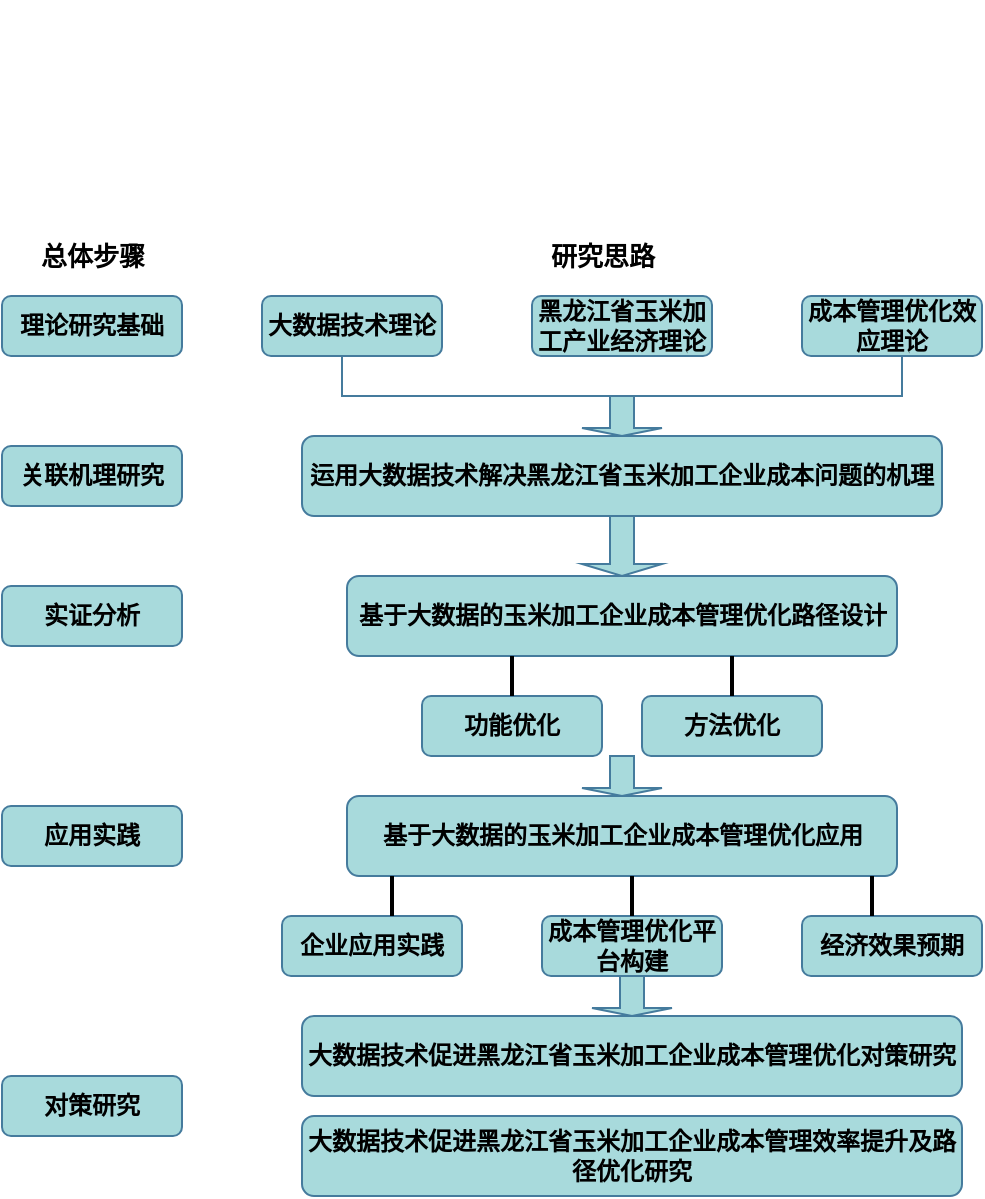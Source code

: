 <mxfile version="14.8.0" type="github">
  <diagram id="tmGPoq_MCGh_v181JqAP" name="Page-1">
    <mxGraphModel dx="596" dy="300" grid="1" gridSize="10" guides="1" tooltips="1" connect="1" arrows="1" fold="1" page="1" pageScale="1" pageWidth="1169" pageHeight="826" background="#FFFFFF" math="0" shadow="0">
      <root>
        <mxCell id="0" />
        <mxCell id="1" parent="0" />
        <mxCell id="yKKix5dLRKsVM_cUCswI-7" value="&lt;b&gt;运用大数据技术解决黑龙江省玉米加工企业成本问题的机理&lt;/b&gt;" style="rounded=1;whiteSpace=wrap;html=1;fillColor=#A8DADC;strokeColor=#457B9D;" vertex="1" parent="1">
          <mxGeometry x="160" y="460" width="320" height="40" as="geometry" />
        </mxCell>
        <mxCell id="yKKix5dLRKsVM_cUCswI-8" style="edgeStyle=none;rounded=0;orthogonalLoop=1;jettySize=auto;html=1;exitX=0.5;exitY=1;exitDx=0;exitDy=0;labelBackgroundColor=#F1FAEE;strokeColor=#457B9D;" edge="1" parent="1">
          <mxGeometry relative="1" as="geometry">
            <mxPoint x="150" y="290" as="sourcePoint" />
            <mxPoint x="150" y="290" as="targetPoint" />
          </mxGeometry>
        </mxCell>
        <mxCell id="yKKix5dLRKsVM_cUCswI-9" style="edgeStyle=none;rounded=0;orthogonalLoop=1;jettySize=auto;html=1;exitX=0.5;exitY=0;exitDx=0;exitDy=0;labelBackgroundColor=#F1FAEE;strokeColor=#457B9D;" edge="1" parent="1">
          <mxGeometry relative="1" as="geometry">
            <mxPoint x="150" y="250" as="sourcePoint" />
            <mxPoint x="150" y="250" as="targetPoint" />
          </mxGeometry>
        </mxCell>
        <mxCell id="yKKix5dLRKsVM_cUCswI-10" style="edgeStyle=none;rounded=0;orthogonalLoop=1;jettySize=auto;html=1;exitX=0.5;exitY=1;exitDx=0;exitDy=0;labelBackgroundColor=#F1FAEE;strokeColor=#457B9D;" edge="1" parent="1" source="yKKix5dLRKsVM_cUCswI-7" target="yKKix5dLRKsVM_cUCswI-7">
          <mxGeometry relative="1" as="geometry" />
        </mxCell>
        <mxCell id="yKKix5dLRKsVM_cUCswI-11" style="edgeStyle=none;rounded=0;orthogonalLoop=1;jettySize=auto;html=1;exitX=0.5;exitY=0;exitDx=0;exitDy=0;labelBackgroundColor=#F1FAEE;strokeColor=#457B9D;" edge="1" parent="1" source="yKKix5dLRKsVM_cUCswI-7" target="yKKix5dLRKsVM_cUCswI-7">
          <mxGeometry relative="1" as="geometry" />
        </mxCell>
        <mxCell id="yKKix5dLRKsVM_cUCswI-16" value="&lt;b&gt;基于大数据的玉米加工企业成本管理优化路径设计&lt;/b&gt;" style="rounded=1;whiteSpace=wrap;html=1;fillColor=#A8DADC;strokeColor=#457B9D;" vertex="1" parent="1">
          <mxGeometry x="182.5" y="530" width="275" height="40" as="geometry" />
        </mxCell>
        <mxCell id="yKKix5dLRKsVM_cUCswI-19" style="edgeStyle=orthogonalEdgeStyle;curved=0;rounded=1;sketch=0;orthogonalLoop=1;jettySize=auto;html=1;exitX=0.5;exitY=1;exitDx=0;exitDy=0;strokeColor=#457B9D;fillColor=#A8DADC;" edge="1" parent="1" source="yKKix5dLRKsVM_cUCswI-7" target="yKKix5dLRKsVM_cUCswI-7">
          <mxGeometry relative="1" as="geometry" />
        </mxCell>
        <mxCell id="yKKix5dLRKsVM_cUCswI-21" style="edgeStyle=orthogonalEdgeStyle;curved=0;rounded=1;sketch=0;orthogonalLoop=1;jettySize=auto;html=1;exitX=0.5;exitY=1;exitDx=0;exitDy=0;strokeColor=#457B9D;fillColor=#A8DADC;" edge="1" parent="1">
          <mxGeometry relative="1" as="geometry">
            <mxPoint x="150" y="290" as="sourcePoint" />
            <mxPoint x="150" y="290" as="targetPoint" />
          </mxGeometry>
        </mxCell>
        <mxCell id="yKKix5dLRKsVM_cUCswI-23" value="&lt;b&gt;功能优化&lt;/b&gt;" style="rounded=1;whiteSpace=wrap;html=1;sketch=0;strokeColor=#457B9D;fillColor=#A8DADC;" vertex="1" parent="1">
          <mxGeometry x="220" y="590" width="90" height="30" as="geometry" />
        </mxCell>
        <mxCell id="yKKix5dLRKsVM_cUCswI-24" value="&lt;b&gt;方法优化&lt;/b&gt;" style="rounded=1;whiteSpace=wrap;html=1;sketch=0;strokeColor=#457B9D;fillColor=#A8DADC;" vertex="1" parent="1">
          <mxGeometry x="330" y="590" width="90" height="30" as="geometry" />
        </mxCell>
        <mxCell id="yKKix5dLRKsVM_cUCswI-25" value="&lt;b&gt;基于大数据的玉米加工企业成本管理优化应用&lt;/b&gt;" style="rounded=1;whiteSpace=wrap;html=1;fillColor=#A8DADC;strokeColor=#457B9D;" vertex="1" parent="1">
          <mxGeometry x="182.5" y="640" width="275" height="40" as="geometry" />
        </mxCell>
        <mxCell id="yKKix5dLRKsVM_cUCswI-26" value="&lt;b&gt;企业应用实践&lt;/b&gt;" style="rounded=1;whiteSpace=wrap;html=1;sketch=0;strokeColor=#457B9D;fillColor=#A8DADC;" vertex="1" parent="1">
          <mxGeometry x="150" y="700" width="90" height="30" as="geometry" />
        </mxCell>
        <mxCell id="yKKix5dLRKsVM_cUCswI-27" value="&lt;b&gt;成本管理优化平台构建&lt;/b&gt;" style="rounded=1;whiteSpace=wrap;html=1;sketch=0;strokeColor=#457B9D;fillColor=#A8DADC;" vertex="1" parent="1">
          <mxGeometry x="280" y="700" width="90" height="30" as="geometry" />
        </mxCell>
        <mxCell id="yKKix5dLRKsVM_cUCswI-28" value="&lt;b&gt;经济效果预期&lt;/b&gt;" style="rounded=1;whiteSpace=wrap;html=1;sketch=0;strokeColor=#457B9D;fillColor=#A8DADC;" vertex="1" parent="1">
          <mxGeometry x="410" y="700" width="90" height="30" as="geometry" />
        </mxCell>
        <mxCell id="yKKix5dLRKsVM_cUCswI-29" value="&lt;b&gt;大数据技术促进黑龙江省玉米加工企业成本管理优化对策研究&lt;/b&gt;" style="rounded=1;whiteSpace=wrap;html=1;fillColor=#A8DADC;strokeColor=#457B9D;" vertex="1" parent="1">
          <mxGeometry x="160" y="750" width="330" height="40" as="geometry" />
        </mxCell>
        <mxCell id="yKKix5dLRKsVM_cUCswI-30" value="&lt;b&gt;大数据技术促进黑龙江省玉米加工企业成本管理效率提升及路径优化研究&lt;/b&gt;" style="rounded=1;whiteSpace=wrap;html=1;fillColor=#A8DADC;strokeColor=#457B9D;" vertex="1" parent="1">
          <mxGeometry x="160" y="800" width="330" height="40" as="geometry" />
        </mxCell>
        <mxCell id="yKKix5dLRKsVM_cUCswI-32" value="&lt;b&gt;大数据技术理论&lt;/b&gt;" style="rounded=1;whiteSpace=wrap;html=1;sketch=0;strokeColor=#457B9D;fillColor=#A8DADC;" vertex="1" parent="1">
          <mxGeometry x="140" y="390" width="90" height="30" as="geometry" />
        </mxCell>
        <mxCell id="yKKix5dLRKsVM_cUCswI-33" value="&lt;b&gt;黑龙江省玉米加工产业经济理论&lt;/b&gt;" style="rounded=1;whiteSpace=wrap;html=1;sketch=0;strokeColor=#457B9D;fillColor=#A8DADC;" vertex="1" parent="1">
          <mxGeometry x="275" y="390" width="90" height="30" as="geometry" />
        </mxCell>
        <mxCell id="yKKix5dLRKsVM_cUCswI-34" value="&lt;b&gt;成本管理优化效应理论&lt;/b&gt;" style="rounded=1;whiteSpace=wrap;html=1;sketch=0;strokeColor=#457B9D;fillColor=#A8DADC;" vertex="1" parent="1">
          <mxGeometry x="410" y="390" width="90" height="30" as="geometry" />
        </mxCell>
        <mxCell id="yKKix5dLRKsVM_cUCswI-36" style="edgeStyle=orthogonalEdgeStyle;curved=0;rounded=1;sketch=0;orthogonalLoop=1;jettySize=auto;html=1;exitX=0.5;exitY=1;exitDx=0;exitDy=0;strokeColor=#457B9D;fillColor=#A8DADC;" edge="1" parent="1">
          <mxGeometry relative="1" as="geometry">
            <mxPoint x="310" y="330" as="sourcePoint" />
            <mxPoint x="310" y="330" as="targetPoint" />
          </mxGeometry>
        </mxCell>
        <mxCell id="yKKix5dLRKsVM_cUCswI-39" value="&lt;b&gt;理论研究基础&lt;/b&gt;" style="rounded=1;whiteSpace=wrap;html=1;sketch=0;strokeColor=#457B9D;fillColor=#A8DADC;" vertex="1" parent="1">
          <mxGeometry x="10" y="390" width="90" height="30" as="geometry" />
        </mxCell>
        <mxCell id="yKKix5dLRKsVM_cUCswI-40" value="&lt;b&gt;关联机理研究&lt;/b&gt;" style="rounded=1;whiteSpace=wrap;html=1;sketch=0;strokeColor=#457B9D;fillColor=#A8DADC;" vertex="1" parent="1">
          <mxGeometry x="10" y="465" width="90" height="30" as="geometry" />
        </mxCell>
        <mxCell id="yKKix5dLRKsVM_cUCswI-41" value="&lt;b&gt;实证分析&lt;/b&gt;" style="rounded=1;whiteSpace=wrap;html=1;sketch=0;strokeColor=#457B9D;fillColor=#A8DADC;" vertex="1" parent="1">
          <mxGeometry x="10" y="535" width="90" height="30" as="geometry" />
        </mxCell>
        <mxCell id="yKKix5dLRKsVM_cUCswI-42" value="&lt;b&gt;应用实践&lt;/b&gt;" style="rounded=1;whiteSpace=wrap;html=1;sketch=0;strokeColor=#457B9D;fillColor=#A8DADC;" vertex="1" parent="1">
          <mxGeometry x="10" y="645" width="90" height="30" as="geometry" />
        </mxCell>
        <mxCell id="yKKix5dLRKsVM_cUCswI-43" value="&lt;b&gt;对策研究&lt;/b&gt;" style="rounded=1;whiteSpace=wrap;html=1;sketch=0;strokeColor=#457B9D;fillColor=#A8DADC;" vertex="1" parent="1">
          <mxGeometry x="10" y="780" width="90" height="30" as="geometry" />
        </mxCell>
        <mxCell id="yKKix5dLRKsVM_cUCswI-49" value="" style="shape=partialRectangle;whiteSpace=wrap;html=1;bottom=1;right=1;left=1;top=0;fillColor=none;routingCenterX=-0.5;rounded=0;sketch=0;strokeColor=#457B9D;" vertex="1" parent="1">
          <mxGeometry x="180" y="420" width="280" height="20" as="geometry" />
        </mxCell>
        <mxCell id="yKKix5dLRKsVM_cUCswI-51" value="" style="shape=singleArrow;direction=south;whiteSpace=wrap;html=1;rounded=0;sketch=0;strokeColor=#457B9D;fillColor=#A8DADC;" vertex="1" parent="1">
          <mxGeometry x="300" y="440" width="40" height="20" as="geometry" />
        </mxCell>
        <mxCell id="yKKix5dLRKsVM_cUCswI-53" style="edgeStyle=orthogonalEdgeStyle;curved=0;rounded=1;sketch=0;orthogonalLoop=1;jettySize=auto;html=1;exitX=1;exitY=0.5;exitDx=0;exitDy=0;exitPerimeter=0;strokeColor=#457B9D;fillColor=#A8DADC;" edge="1" parent="1" source="yKKix5dLRKsVM_cUCswI-51" target="yKKix5dLRKsVM_cUCswI-51">
          <mxGeometry relative="1" as="geometry" />
        </mxCell>
        <mxCell id="yKKix5dLRKsVM_cUCswI-58" value="" style="shape=singleArrow;direction=south;whiteSpace=wrap;html=1;rounded=0;sketch=0;strokeColor=#457B9D;fillColor=#A8DADC;" vertex="1" parent="1">
          <mxGeometry x="300" y="500" width="40" height="30" as="geometry" />
        </mxCell>
        <mxCell id="yKKix5dLRKsVM_cUCswI-60" value="" style="line;strokeWidth=2;direction=south;html=1;rounded=0;sketch=0;fillColor=#A8DADC;" vertex="1" parent="1">
          <mxGeometry x="260" y="570" width="10" height="20" as="geometry" />
        </mxCell>
        <mxCell id="yKKix5dLRKsVM_cUCswI-62" value="" style="line;strokeWidth=2;direction=south;html=1;rounded=0;sketch=0;fillColor=#A8DADC;" vertex="1" parent="1">
          <mxGeometry x="370" y="570" width="10" height="20" as="geometry" />
        </mxCell>
        <mxCell id="yKKix5dLRKsVM_cUCswI-64" value="" style="shape=singleArrow;direction=south;whiteSpace=wrap;html=1;rounded=0;sketch=0;strokeColor=#457B9D;fillColor=#A8DADC;" vertex="1" parent="1">
          <mxGeometry x="300" y="620" width="40" height="20" as="geometry" />
        </mxCell>
        <mxCell id="yKKix5dLRKsVM_cUCswI-67" value="" style="line;strokeWidth=2;direction=south;html=1;rounded=0;sketch=0;fillColor=#A8DADC;" vertex="1" parent="1">
          <mxGeometry x="200" y="680" width="10" height="20" as="geometry" />
        </mxCell>
        <mxCell id="yKKix5dLRKsVM_cUCswI-68" value="" style="line;strokeWidth=2;direction=south;html=1;rounded=0;sketch=0;fillColor=#A8DADC;" vertex="1" parent="1">
          <mxGeometry x="320" y="680" width="10" height="20" as="geometry" />
        </mxCell>
        <mxCell id="yKKix5dLRKsVM_cUCswI-69" value="" style="line;strokeWidth=2;direction=south;html=1;rounded=0;sketch=0;fillColor=#A8DADC;" vertex="1" parent="1">
          <mxGeometry x="440" y="680" width="10" height="20" as="geometry" />
        </mxCell>
        <mxCell id="yKKix5dLRKsVM_cUCswI-73" value="&lt;b&gt;&lt;font style=&quot;font-size: 13px&quot;&gt;总体步骤&lt;/font&gt;&lt;/b&gt;" style="text;html=1;align=center;verticalAlign=middle;resizable=0;points=[];autosize=1;strokeColor=none;" vertex="1" parent="1">
          <mxGeometry x="20" y="360" width="70" height="20" as="geometry" />
        </mxCell>
        <mxCell id="yKKix5dLRKsVM_cUCswI-74" value="&lt;b&gt;&lt;font style=&quot;font-size: 13px&quot;&gt;研究思路&lt;/font&gt;&lt;/b&gt;" style="text;html=1;align=center;verticalAlign=middle;resizable=0;points=[];autosize=1;strokeColor=none;" vertex="1" parent="1">
          <mxGeometry x="275" y="360" width="70" height="20" as="geometry" />
        </mxCell>
        <mxCell id="yKKix5dLRKsVM_cUCswI-75" value="" style="shape=singleArrow;direction=south;whiteSpace=wrap;html=1;rounded=0;sketch=0;strokeColor=#457B9D;fillColor=#A8DADC;" vertex="1" parent="1">
          <mxGeometry x="305" y="730" width="40" height="20" as="geometry" />
        </mxCell>
      </root>
    </mxGraphModel>
  </diagram>
</mxfile>

